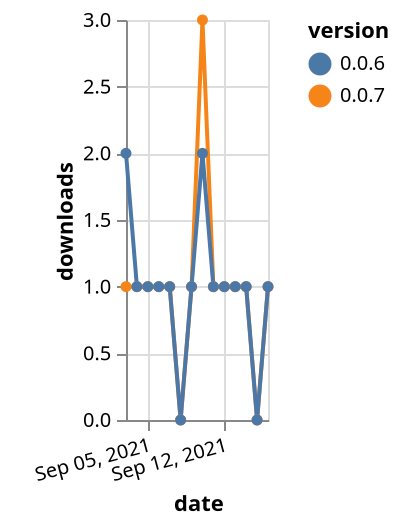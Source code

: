 {"$schema": "https://vega.github.io/schema/vega-lite/v5.json", "description": "A simple bar chart with embedded data.", "data": {"values": [{"date": "2021-09-03", "total": 158, "delta": 1, "version": "0.0.7"}, {"date": "2021-09-04", "total": 159, "delta": 1, "version": "0.0.7"}, {"date": "2021-09-05", "total": 160, "delta": 1, "version": "0.0.7"}, {"date": "2021-09-06", "total": 161, "delta": 1, "version": "0.0.7"}, {"date": "2021-09-07", "total": 162, "delta": 1, "version": "0.0.7"}, {"date": "2021-09-08", "total": 162, "delta": 0, "version": "0.0.7"}, {"date": "2021-09-09", "total": 163, "delta": 1, "version": "0.0.7"}, {"date": "2021-09-10", "total": 166, "delta": 3, "version": "0.0.7"}, {"date": "2021-09-11", "total": 167, "delta": 1, "version": "0.0.7"}, {"date": "2021-09-12", "total": 168, "delta": 1, "version": "0.0.7"}, {"date": "2021-09-13", "total": 169, "delta": 1, "version": "0.0.7"}, {"date": "2021-09-14", "total": 170, "delta": 1, "version": "0.0.7"}, {"date": "2021-09-15", "total": 170, "delta": 0, "version": "0.0.7"}, {"date": "2021-09-16", "total": 171, "delta": 1, "version": "0.0.7"}, {"date": "2021-09-03", "total": 134, "delta": 2, "version": "0.0.6"}, {"date": "2021-09-04", "total": 135, "delta": 1, "version": "0.0.6"}, {"date": "2021-09-05", "total": 136, "delta": 1, "version": "0.0.6"}, {"date": "2021-09-06", "total": 137, "delta": 1, "version": "0.0.6"}, {"date": "2021-09-07", "total": 138, "delta": 1, "version": "0.0.6"}, {"date": "2021-09-08", "total": 138, "delta": 0, "version": "0.0.6"}, {"date": "2021-09-09", "total": 139, "delta": 1, "version": "0.0.6"}, {"date": "2021-09-10", "total": 141, "delta": 2, "version": "0.0.6"}, {"date": "2021-09-11", "total": 142, "delta": 1, "version": "0.0.6"}, {"date": "2021-09-12", "total": 143, "delta": 1, "version": "0.0.6"}, {"date": "2021-09-13", "total": 144, "delta": 1, "version": "0.0.6"}, {"date": "2021-09-14", "total": 145, "delta": 1, "version": "0.0.6"}, {"date": "2021-09-15", "total": 145, "delta": 0, "version": "0.0.6"}, {"date": "2021-09-16", "total": 146, "delta": 1, "version": "0.0.6"}]}, "width": "container", "mark": {"type": "line", "point": {"filled": true}}, "encoding": {"x": {"field": "date", "type": "temporal", "timeUnit": "yearmonthdate", "title": "date", "axis": {"labelAngle": -15}}, "y": {"field": "delta", "type": "quantitative", "title": "downloads"}, "color": {"field": "version", "type": "nominal"}, "tooltip": {"field": "delta"}}}